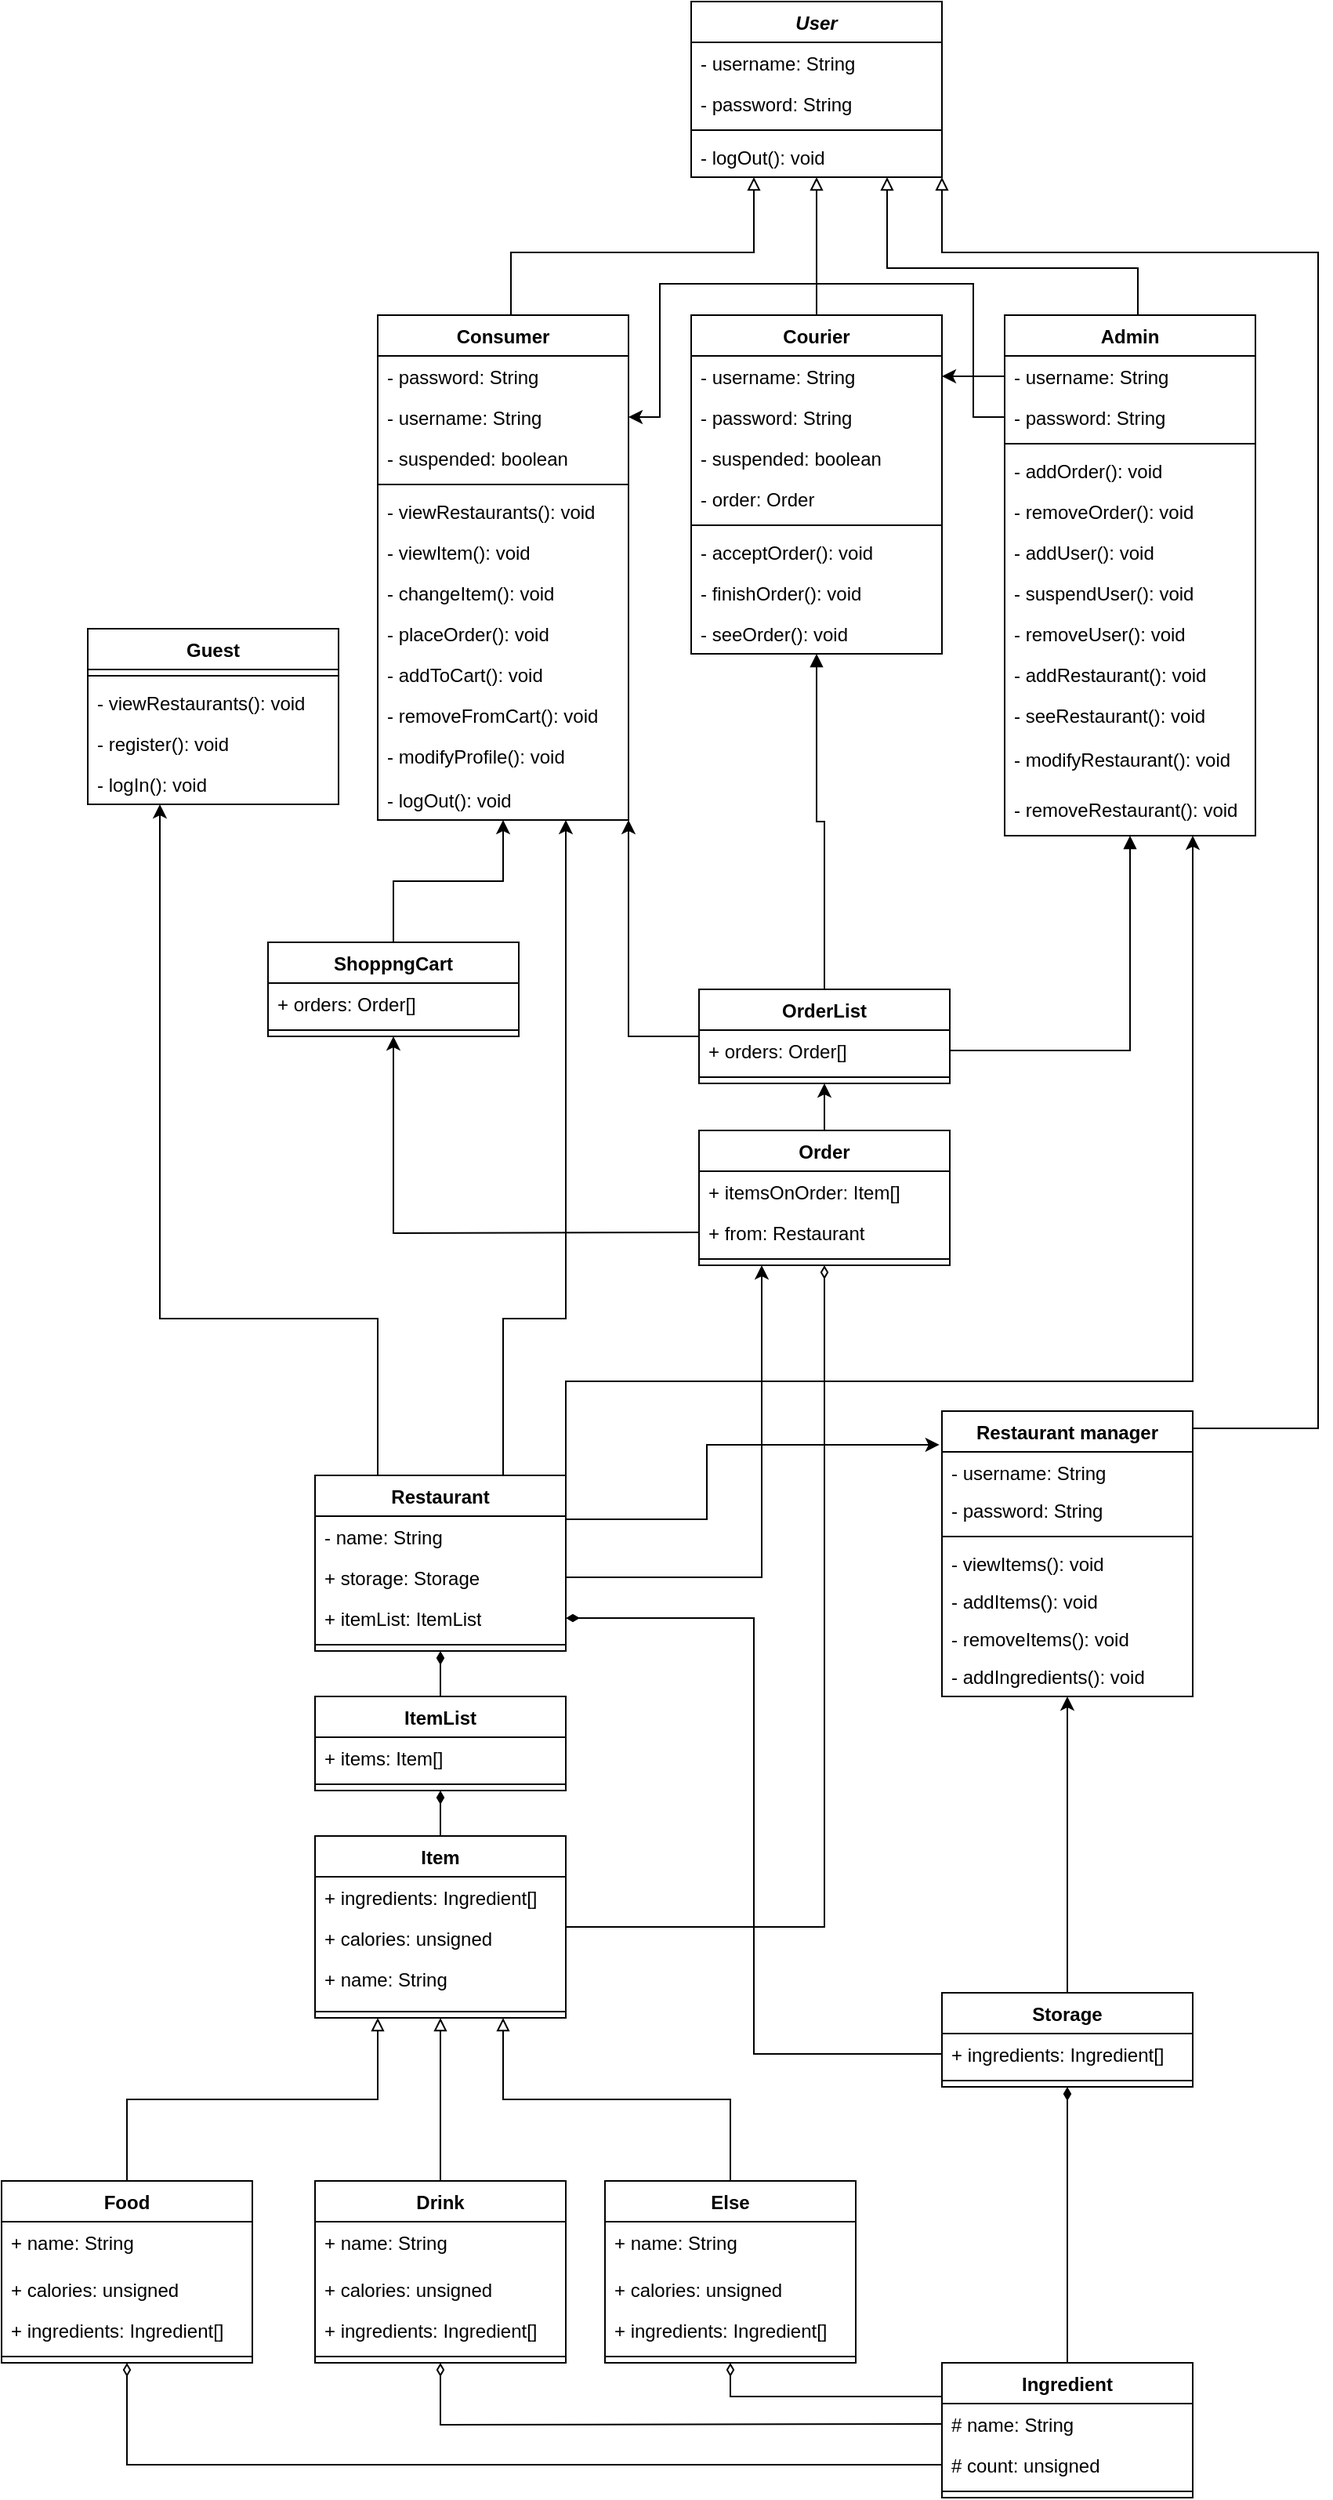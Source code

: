<mxfile version="24.7.17">
  <diagram name="Page-1" id="O9w2qhzG3aQ3dqctf0j6">
    <mxGraphModel dx="1323" dy="1584" grid="1" gridSize="10" guides="1" tooltips="1" connect="1" arrows="1" fold="1" page="1" pageScale="1" pageWidth="1100" pageHeight="850" math="0" shadow="0">
      <root>
        <mxCell id="0" />
        <mxCell id="1" parent="0" />
        <mxCell id="U-Sf9MAT8RMJsGlsqO_k-117" style="edgeStyle=orthogonalEdgeStyle;rounded=0;orthogonalLoop=1;jettySize=auto;html=1;exitX=0.5;exitY=0;exitDx=0;exitDy=0;endArrow=diamondThin;endFill=1;" edge="1" parent="1" source="brpPsIEIQ0xfQox0xX0i-1" target="U-Sf9MAT8RMJsGlsqO_k-124">
          <mxGeometry relative="1" as="geometry">
            <mxPoint x="400" y="566" as="targetPoint" />
            <Array as="points" />
          </mxGeometry>
        </mxCell>
        <mxCell id="U-Sf9MAT8RMJsGlsqO_k-200" style="edgeStyle=orthogonalEdgeStyle;rounded=0;orthogonalLoop=1;jettySize=auto;html=1;endArrow=diamondThin;endFill=0;" edge="1" parent="1" source="brpPsIEIQ0xfQox0xX0i-1" target="U-Sf9MAT8RMJsGlsqO_k-1">
          <mxGeometry relative="1" as="geometry" />
        </mxCell>
        <mxCell id="brpPsIEIQ0xfQox0xX0i-1" value="Item" style="swimlane;fontStyle=1;align=center;verticalAlign=top;childLayout=stackLayout;horizontal=1;startSize=26;horizontalStack=0;resizeParent=1;resizeParentMax=0;resizeLast=0;collapsible=1;marginBottom=0;whiteSpace=wrap;html=1;" parent="1" vertex="1">
          <mxGeometry x="320" y="570" width="160" height="116" as="geometry">
            <mxRectangle x="320" y="360" width="100" height="30" as="alternateBounds" />
          </mxGeometry>
        </mxCell>
        <mxCell id="U-Sf9MAT8RMJsGlsqO_k-145" value="+ ingredients: Ingredient[]" style="text;strokeColor=none;fillColor=none;align=left;verticalAlign=top;spacingLeft=4;spacingRight=4;overflow=hidden;rotatable=0;points=[[0,0.5],[1,0.5]];portConstraint=eastwest;whiteSpace=wrap;html=1;" vertex="1" parent="brpPsIEIQ0xfQox0xX0i-1">
          <mxGeometry y="26" width="160" height="26" as="geometry" />
        </mxCell>
        <mxCell id="U-Sf9MAT8RMJsGlsqO_k-144" value="+ calories: unsigned" style="text;strokeColor=none;fillColor=none;align=left;verticalAlign=top;spacingLeft=4;spacingRight=4;overflow=hidden;rotatable=0;points=[[0,0.5],[1,0.5]];portConstraint=eastwest;whiteSpace=wrap;html=1;" vertex="1" parent="brpPsIEIQ0xfQox0xX0i-1">
          <mxGeometry y="52" width="160" height="26" as="geometry" />
        </mxCell>
        <mxCell id="U-Sf9MAT8RMJsGlsqO_k-143" value="+ name: String" style="text;strokeColor=none;fillColor=none;align=left;verticalAlign=top;spacingLeft=4;spacingRight=4;overflow=hidden;rotatable=0;points=[[0,0.5],[1,0.5]];portConstraint=eastwest;whiteSpace=wrap;html=1;" vertex="1" parent="brpPsIEIQ0xfQox0xX0i-1">
          <mxGeometry y="78" width="160" height="30" as="geometry" />
        </mxCell>
        <mxCell id="brpPsIEIQ0xfQox0xX0i-3" value="" style="line;strokeWidth=1;fillColor=none;align=left;verticalAlign=middle;spacingTop=-1;spacingLeft=3;spacingRight=3;rotatable=0;labelPosition=right;points=[];portConstraint=eastwest;strokeColor=inherit;" parent="brpPsIEIQ0xfQox0xX0i-1" vertex="1">
          <mxGeometry y="108" width="160" height="8" as="geometry" />
        </mxCell>
        <mxCell id="U-Sf9MAT8RMJsGlsqO_k-1" value="Order" style="swimlane;fontStyle=1;align=center;verticalAlign=top;childLayout=stackLayout;horizontal=1;startSize=26;horizontalStack=0;resizeParent=1;resizeParentMax=0;resizeLast=0;collapsible=1;marginBottom=0;whiteSpace=wrap;html=1;" vertex="1" parent="1">
          <mxGeometry x="565" y="120" width="160" height="86" as="geometry" />
        </mxCell>
        <mxCell id="U-Sf9MAT8RMJsGlsqO_k-29" value="+ itemsOnOrder: Item[]" style="text;strokeColor=none;fillColor=none;align=left;verticalAlign=top;spacingLeft=4;spacingRight=4;overflow=hidden;rotatable=0;points=[[0,0.5],[1,0.5]];portConstraint=eastwest;whiteSpace=wrap;html=1;" vertex="1" parent="U-Sf9MAT8RMJsGlsqO_k-1">
          <mxGeometry y="26" width="160" height="26" as="geometry" />
        </mxCell>
        <mxCell id="U-Sf9MAT8RMJsGlsqO_k-118" value="+ from: Restaurant" style="text;strokeColor=none;fillColor=none;align=left;verticalAlign=top;spacingLeft=4;spacingRight=4;overflow=hidden;rotatable=0;points=[[0,0.5],[1,0.5]];portConstraint=eastwest;whiteSpace=wrap;html=1;" vertex="1" parent="U-Sf9MAT8RMJsGlsqO_k-1">
          <mxGeometry y="52" width="160" height="26" as="geometry" />
        </mxCell>
        <mxCell id="U-Sf9MAT8RMJsGlsqO_k-3" value="" style="line;strokeWidth=1;fillColor=none;align=left;verticalAlign=middle;spacingTop=-1;spacingLeft=3;spacingRight=3;rotatable=0;labelPosition=right;points=[];portConstraint=eastwest;strokeColor=inherit;" vertex="1" parent="U-Sf9MAT8RMJsGlsqO_k-1">
          <mxGeometry y="78" width="160" height="8" as="geometry" />
        </mxCell>
        <mxCell id="U-Sf9MAT8RMJsGlsqO_k-183" style="edgeStyle=orthogonalEdgeStyle;rounded=0;orthogonalLoop=1;jettySize=auto;html=1;endArrow=block;endFill=0;" edge="1" parent="1" source="U-Sf9MAT8RMJsGlsqO_k-5" target="U-Sf9MAT8RMJsGlsqO_k-53">
          <mxGeometry relative="1" as="geometry">
            <Array as="points">
              <mxPoint x="960" y="310" />
              <mxPoint x="960" y="-440" />
              <mxPoint x="720" y="-440" />
            </Array>
          </mxGeometry>
        </mxCell>
        <mxCell id="U-Sf9MAT8RMJsGlsqO_k-5" value="Restaurant manager" style="swimlane;fontStyle=1;align=center;verticalAlign=top;childLayout=stackLayout;horizontal=1;startSize=26;horizontalStack=0;resizeParent=1;resizeParentMax=0;resizeLast=0;collapsible=1;marginBottom=0;whiteSpace=wrap;html=1;" vertex="1" parent="1">
          <mxGeometry x="720" y="299" width="160" height="182" as="geometry">
            <mxRectangle x="120" y="360" width="150" height="30" as="alternateBounds" />
          </mxGeometry>
        </mxCell>
        <mxCell id="U-Sf9MAT8RMJsGlsqO_k-6" value="- username: String" style="text;strokeColor=none;fillColor=none;align=left;verticalAlign=top;spacingLeft=4;spacingRight=4;overflow=hidden;rotatable=0;points=[[0,0.5],[1,0.5]];portConstraint=eastwest;whiteSpace=wrap;html=1;" vertex="1" parent="U-Sf9MAT8RMJsGlsqO_k-5">
          <mxGeometry y="26" width="160" height="24" as="geometry" />
        </mxCell>
        <mxCell id="U-Sf9MAT8RMJsGlsqO_k-51" value="- password: String" style="text;strokeColor=none;fillColor=none;align=left;verticalAlign=top;spacingLeft=4;spacingRight=4;overflow=hidden;rotatable=0;points=[[0,0.5],[1,0.5]];portConstraint=eastwest;whiteSpace=wrap;html=1;" vertex="1" parent="U-Sf9MAT8RMJsGlsqO_k-5">
          <mxGeometry y="50" width="160" height="26" as="geometry" />
        </mxCell>
        <mxCell id="U-Sf9MAT8RMJsGlsqO_k-7" value="" style="line;strokeWidth=1;fillColor=none;align=left;verticalAlign=middle;spacingTop=-1;spacingLeft=3;spacingRight=3;rotatable=0;labelPosition=right;points=[];portConstraint=eastwest;strokeColor=inherit;" vertex="1" parent="U-Sf9MAT8RMJsGlsqO_k-5">
          <mxGeometry y="76" width="160" height="8" as="geometry" />
        </mxCell>
        <mxCell id="U-Sf9MAT8RMJsGlsqO_k-8" value="-&lt;span style=&quot;background-color: initial;&quot;&gt;&amp;nbsp;viewItems(): void&lt;/span&gt;" style="text;strokeColor=none;fillColor=none;align=left;verticalAlign=top;spacingLeft=4;spacingRight=4;overflow=hidden;rotatable=0;points=[[0,0.5],[1,0.5]];portConstraint=eastwest;whiteSpace=wrap;html=1;" vertex="1" parent="U-Sf9MAT8RMJsGlsqO_k-5">
          <mxGeometry y="84" width="160" height="24" as="geometry" />
        </mxCell>
        <mxCell id="U-Sf9MAT8RMJsGlsqO_k-149" value="- add&lt;span style=&quot;color: rgba(0, 0, 0, 0); font-family: monospace; font-size: 0px; text-wrap: nowrap;&quot;&gt;%3CmxGraphModel%3E%3Croot%3E%3CmxCell%20id%3D%220%22%2F%3E%3CmxCell%20id%3D%221%22%20parent%3D%220%22%2F%3E%3CmxCell%20id%3D%222%22%20value%3D%22%2B%20viewItems()%3A%20void%22%20style%3D%22text%3BstrokeColor%3Dnone%3BfillColor%3Dnone%3Balign%3Dleft%3BverticalAlign%3Dtop%3BspacingLeft%3D4%3BspacingRight%3D4%3Boverflow%3Dhidden%3Brotatable%3D0%3Bpoints%3D%5B%5B0%2C0.5%5D%2C%5B1%2C0.5%5D%5D%3BportConstraint%3Deastwest%3BwhiteSpace%3Dwrap%3Bhtml%3D1%3B%22%20vertex%3D%221%22%20parent%3D%221%22%3E%3CmxGeometry%20x%3D%22720%22%20y%3D%22469%22%20width%3D%22160%22%20height%3D%2224%22%20as%3D%22geometry%22%2F%3E%3C%2FmxCell%3E%3C%2Froot%3E%3C%2FmxGraphModel%3E&lt;/span&gt;&lt;span style=&quot;color: rgba(0, 0, 0, 0); font-family: monospace; font-size: 0px; text-wrap: nowrap;&quot;&gt;%3CmxGraphModel%3E%3Croot%3E%3CmxCell%20id%3D%220%22%2F%3E%3CmxCell%20id%3D%221%22%20parent%3D%220%22%2F%3E%3CmxCell%20id%3D%222%22%20value%3D%22%2B%20viewItems()%3A%20void%22%20style%3D%22text%3BstrokeColor%3Dnone%3BfillColor%3Dnone%3Balign%3Dleft%3BverticalAlign%3Dtop%3BspacingLeft%3D4%3BspacingRight%3D4%3Boverflow%3Dhidden%3Brotatable%3D0%3Bpoints%3D%5B%5B0%2C0.5%5D%2C%5B1%2C0.5%5D%5D%3BportConstraint%3Deastwest%3BwhiteSpace%3Dwrap%3Bhtml%3D1%3B%22%20vertex%3D%221%22%20parent%3D%221%22%3E%3CmxGeometry%20x%3D%22720%22%20y%3D%22469%22%20width%3D%22160%22%20height%3D%2224%22%20as%3D%22geometry%22%2F%3E%3C%2FmxCell%3E%3C%2Froot%3E%3C%2FmxGraphModel%3E&lt;/span&gt;&lt;span style=&quot;color: rgba(0, 0, 0, 0); font-family: monospace; font-size: 0px; text-wrap: nowrap;&quot;&gt;%3CmxGraphModel%3E%3Croot%3E%3CmxCell%20id%3D%220%22%2F%3E%3CmxCell%20id%3D%221%22%20parent%3D%220%22%2F%3E%3CmxCell%20id%3D%222%22%20value%3D%22%2B%20viewItems()%3A%20void%22%20style%3D%22text%3BstrokeColor%3Dnone%3BfillColor%3Dnone%3Balign%3Dleft%3BverticalAlign%3Dtop%3BspacingLeft%3D4%3BspacingRight%3D4%3Boverflow%3Dhidden%3Brotatable%3D0%3Bpoints%3D%5B%5B0%2C0.5%5D%2C%5B1%2C0.5%5D%5D%3BportConstraint%3Deastwest%3BwhiteSpace%3Dwrap%3Bhtml%3D1%3B%22%20vertex%3D%221%22%20parent%3D%221%22%3E%3CmxGeometry%20x%3D%22720%22%20y%3D%22469%22%20width%3D%22160%22%20height%3D%2224%22%20as%3D%22geometry%22%2F%3E%3C%2FmxCell%3E%3C%2Froot%3E%3C%2FmxGraphModel%3E&lt;/span&gt;&lt;span style=&quot;color: rgba(0, 0, 0, 0); font-family: monospace; font-size: 0px; text-wrap: nowrap;&quot;&gt;%3CmxGraphModel%3E%3Croot%3E%3CmxCell%20id%3D%220%22%2F%3E%3CmxCell%20id%3D%221%22%20parent%3D%220%22%2F%3E%3CmxCell%20id%3D%222%22%20value%3D%22%2B%20viewItems()%3A%20void%22%20style%3D%22text%3BstrokeColor%3Dnone%3BfillColor%3Dnone%3Balign%3Dleft%3BverticalAlign%3Dtop%3BspacingLeft%3D4%3BspacingRight%3D4%3Boverflow%3Dhidden%3Brotatable%3D0%3Bpoints%3D%5B%5B0%2C0.5%5D%2C%5B1%2C0.5%5D%5D%3BportConstraint%3Deastwest%3BwhiteSpace%3Dwrap%3Bhtml%3D1%3B%22%20vertex%3D%221%22%20parent%3D%221%22%3E%3CmxGeometry%20x%3D%22720%22%20y%3D%22469%22%20width%3D%22160%22%20height%3D%2224%22%20as%3D%22geometry%22%2F%3E%3C%2FmxCell%3E%3C%2Froot%3E%3C%2FmxGraphModel%3E&lt;/span&gt;&lt;span style=&quot;color: rgba(0, 0, 0, 0); font-family: monospace; font-size: 0px; text-wrap: nowrap;&quot;&gt;%3CmxGraphModel%3E%3Croot%3E%3CmxCell%20id%3D%220%22%2F%3E%3CmxCell%20id%3D%221%22%20parent%3D%220%22%2F%3E%3CmxCell%20id%3D%222%22%20value%3D%22%2B%20viewItems()%3A%20void%22%20style%3D%22text%3BstrokeColor%3Dnone%3BfillColor%3Dnone%3Balign%3Dleft%3BverticalAlign%3Dtop%3BspacingLeft%3D4%3BspacingRight%3D4%3Boverflow%3Dhidden%3Brotatable%3D0%3Bpoints%3D%5B%5B0%2C0.5%5D%2C%5B1%2C0.5%5D%5D%3BportConstraint%3Deastwest%3BwhiteSpace%3Dwrap%3Bhtml%3D1%3B%22%20vertex%3D%221%22%20parent%3D%221%22%3E%3CmxGeometry%20x%3D%22720%22%20y%3D%22469%22%20width%3D%22160%22%20height%3D%2224%22%20as%3D%22geometry%22%2F%3E%3C%2FmxCell%3E%3C%2Froot%3E%3C%2FmxGraphModel%3E&lt;/span&gt;&lt;span style=&quot;color: rgba(0, 0, 0, 0); font-family: monospace; font-size: 0px; text-wrap: nowrap;&quot;&gt;%3CmxGraphModel%3E%3Croot%3E%3CmxCell%20id%3D%220%22%2F%3E%3CmxCell%20id%3D%221%22%20parent%3D%220%22%2F%3E%3CmxCell%20id%3D%222%22%20value%3D%22%2B%20viewItems()%3A%20void%22%20style%3D%22text%3BstrokeColor%3Dnone%3BfillColor%3Dnone%3Balign%3Dleft%3BverticalAlign%3Dtop%3BspacingLeft%3D4%3BspacingRight%3D4%3Boverflow%3Dhidden%3Brotatable%3D0%3Bpoints%3D%5B%5B0%2C0.5%5D%2C%5B1%2C0.5%5D%5D%3BportConstraint%3Deastwest%3BwhiteSpace%3Dwrap%3Bhtml%3D1%3B%22%20vertex%3D%221%22%20parent%3D%221%22%3E%3CmxGeometry%20x%3D%22720%22%20y%3D%22469%22%20width%3D%22160%22%20height%3D%2224%22%20as%3D%22geometry%22%2F%3E%3C%2FmxCell%3E%3C%2Froot%3E%3C%2FmxGraphModel%3E&lt;/span&gt;I&lt;span style=&quot;color: rgba(0, 0, 0, 0); font-family: monospace; font-size: 0px; text-wrap: nowrap;&quot;&gt;%3CmxGraphModel%3E%3Croot%3E%3CmxCell%20id%3D%220%22%2F%3E%3CmxCell%20id%3D%221%22%20parent%3D%220%22%2F%3E%3CmxCell%20id%3D%222%22%20value%3D%22%2B%20viewItems()%3A%20void%22%20style%3D%22text%3BstrokeColor%3Dnone%3BfillColor%3Dnone%3Balign%3Dleft%3BverticalAlign%3Dtop%3BspacingLeft%3D4%3BspacingRight%3D4%3Boverflow%3Dhidden%3Brotatable%3D0%3Bpoints%3D%5B%5B0%2C0.5%5D%2C%5B1%2C0.5%5D%5D%3BportConstraint%3Deastwest%3BwhiteSpace%3Dwrap%3Bhtml%3D1%3B%22%20vertex%3D%221%22%20parent%3D%221%22%3E%3CmxGeometry%20x%3D%22720%22%20y%3D%22469%22%20width%3D%22160%22%20height%3D%2224%22%20as%3D%22geometry%22%2F%3E%3C%2FmxCell%3E%3C%2Froot%3E%3C%2FmxGraphModel%3E&lt;/span&gt;tems(): void" style="text;strokeColor=none;fillColor=none;align=left;verticalAlign=top;spacingLeft=4;spacingRight=4;overflow=hidden;rotatable=0;points=[[0,0.5],[1,0.5]];portConstraint=eastwest;whiteSpace=wrap;html=1;" vertex="1" parent="U-Sf9MAT8RMJsGlsqO_k-5">
          <mxGeometry y="108" width="160" height="24" as="geometry" />
        </mxCell>
        <mxCell id="U-Sf9MAT8RMJsGlsqO_k-150" value="- remove&lt;span style=&quot;color: rgba(0, 0, 0, 0); font-family: monospace; font-size: 0px; text-wrap: nowrap;&quot;&gt;3CmxGraphModel%3E%3Croot%3E%3CmxCell%20id%3D%220%22%2F%3E%3CmxCell%20id%3D%221%22%20parent%3D%220%22%2F%3E%3CmxCell%20id%3D%222%22%20value%3D%22%2B%20viewItems()%3A%20void%22%20style%3D%22text%3BstrokeColor%3Dnone%3BfillColor%3Dnone%3Balign%3Dleft%3BverticalAlign%3Dtop%3BspacingLeft%3D4%3BspacingRight%3D4%3Boverflow%3Dhidden%3Brotatable%3D0%3Bpoints%3D%5B%5B0%2C0.5%5D%2C%5B1%2C0.5%5D%5D%3BportConstraint%3Deastwest%3BwhiteSpace%3Dwrap%3Bhtml%3D1%3B%22%20vertex%3D%221%22%20parent%3D%221%22%3E%3CmxGeometry%20x%3D%22720%22%20y%3D%22469%22%20width%3D%22160%22%20height%3D%2224%22%20as%3D%22geometry%22%2F%3E%3C%2FmxCell%3E%3C%2Froot%3E%3C%2FmxGraphModel%3E&lt;/span&gt;&lt;span style=&quot;color: rgba(0, 0, 0, 0); font-family: monospace; font-size: 0px; text-wrap: nowrap;&quot;&gt;%3CmxGraphModel%3E%3Croot%3E%3CmxCell%20id%3D%220%22%2F%3E%3CmxCell%20id%3D%221%22%20parent%3D%220%22%2F%3E%3CmxCell%20id%3D%222%22%20value%3D%22%2B%20viewItems()%3A%20void%22%20style%3D%22text%3BstrokeColor%3Dnone%3BfillColor%3Dnone%3Balign%3Dleft%3BverticalAlign%3Dtop%3BspacingLeft%3D4%3BspacingRight%3D4%3Boverflow%3Dhidden%3Brotatable%3D0%3Bpoints%3D%5B%5B0%2C0.5%5D%2C%5B1%2C0.5%5D%5D%3BportConstraint%3Deastwest%3BwhiteSpace%3Dwrap%3Bhtml%3D1%3B%22%20vertex%3D%221%22%20parent%3D%221%22%3E%3CmxGeometry%20x%3D%22720%22%20y%3D%22469%22%20width%3D%22160%22%20height%3D%2224%22%20as%3D%22geometry%22%2F%3E%3C%2FmxCell%3E%3C%2Froot%3E%3C%2FmxGraphModel%3E&lt;/span&gt;&lt;span style=&quot;color: rgba(0, 0, 0, 0); font-family: monospace; font-size: 0px; text-wrap: nowrap;&quot;&gt;%3CmxGraphModel%3E%3Croot%3E%3CmxCell%20id%3D%220%22%2F%3E%3CmxCell%20id%3D%221%22%20parent%3D%220%22%2F%3E%3CmxCell%20id%3D%222%22%20value%3D%22%2B%20viewItems()%3A%20void%22%20style%3D%22text%3BstrokeColor%3Dnone%3BfillColor%3Dnone%3Balign%3Dleft%3BverticalAlign%3Dtop%3BspacingLeft%3D4%3BspacingRight%3D4%3Boverflow%3Dhidden%3Brotatable%3D0%3Bpoints%3D%5B%5B0%2C0.5%5D%2C%5B1%2C0.5%5D%5D%3BportConstraint%3Deastwest%3BwhiteSpace%3Dwrap%3Bhtml%3D1%3B%22%20vertex%3D%221%22%20parent%3D%221%22%3E%3CmxGeometry%20x%3D%22720%22%20y%3D%22469%22%20width%3D%22160%22%20height%3D%2224%22%20as%3D%22geometry%22%2F%3E%3C%2FmxCell%3E%3C%2Froot%3E%3C%2FmxGraphModel%3E&lt;/span&gt;&lt;span style=&quot;color: rgba(0, 0, 0, 0); font-family: monospace; font-size: 0px; text-wrap: nowrap;&quot;&gt;%3CmxGraphModel%3E%3Croot%3E%3CmxCell%20id%3D%220%22%2F%3E%3CmxCell%20id%3D%221%22%20parent%3D%220%22%2F%3E%3CmxCell%20id%3D%222%22%20value%3D%22%2B%20viewItems()%3A%20void%22%20style%3D%22text%3BstrokeColor%3Dnone%3BfillColor%3Dnone%3Balign%3Dleft%3BverticalAlign%3Dtop%3BspacingLeft%3D4%3BspacingRight%3D4%3Boverflow%3Dhidden%3Brotatable%3D0%3Bpoints%3D%5B%5B0%2C0.5%5D%2C%5B1%2C0.5%5D%5D%3BportConstraint%3Deastwest%3BwhiteSpace%3Dwrap%3Bhtml%3D1%3B%22%20vertex%3D%221%22%20parent%3D%221%22%3E%3CmxGeometry%20x%3D%22720%22%20y%3D%22469%22%20width%3D%22160%22%20height%3D%2224%22%20as%3D%22geometry%22%2F%3E%3C%2FmxCell%3E%3C%2Froot%3E%3C%2FmxGraphModel%3E&lt;/span&gt;&lt;span style=&quot;color: rgba(0, 0, 0, 0); font-family: monospace; font-size: 0px; text-wrap: nowrap;&quot;&gt;%3CmxGraphModel%3E%3Croot%3E%3CmxCell%20id%3D%220%22%2F%3E%3CmxCell%20id%3D%221%22%20parent%3D%220%22%2F%3E%3CmxCell%20id%3D%222%22%20value%3D%22%2B%20viewItems()%3A%20void%22%20style%3D%22text%3BstrokeColor%3Dnone%3BfillColor%3Dnone%3Balign%3Dleft%3BverticalAlign%3Dtop%3BspacingLeft%3D4%3BspacingRight%3D4%3Boverflow%3Dhidden%3Brotatable%3D0%3Bpoints%3D%5B%5B0%2C0.5%5D%2C%5B1%2C0.5%5D%5D%3BportConstraint%3Deastwest%3BwhiteSpace%3Dwrap%3Bhtml%3D1%3B%22%20vertex%3D%221%22%20parent%3D%221%22%3E%3CmxGeometry%20x%3D%22720%22%20y%3D%22469%22%20width%3D%22160%22%20height%3D%2224%22%20as%3D%22geometry%22%2F%3E%3C%2FmxCell%3E%3C%2Froot%3E%3C%2FmxGraphModel%3E&lt;/span&gt;&lt;span style=&quot;color: rgba(0, 0, 0, 0); font-family: monospace; font-size: 0px; text-wrap: nowrap;&quot;&gt;%3CmxGraphModel%3E%3Croot%3E%3CmxCell%20id%3D%220%22%2F%3E%3CmxCell%20id%3D%221%22%20parent%3D%220%22%2F%3E%3CmxCell%20id%3D%222%22%20value%3D%22%2B%20viewItems()%3A%20void%22%20style%3D%22text%3BstrokeColor%3Dnone%3BfillColor%3Dnone%3Balign%3Dleft%3BverticalAlign%3Dtop%3BspacingLeft%3D4%3BspacingRight%3D4%3Boverflow%3Dhidden%3Brotatable%3D0%3Bpoints%3D%5B%5B0%2C0.5%5D%2C%5B1%2C0.5%5D%5D%3BportConstraint%3Deastwest%3BwhiteSpace%3Dwrap%3Bhtml%3D1%3B%22%20vertex%3D%221%22%20parent%3D%221%22%3E%3CmxGeometry%20x%3D%22720%22%20y%3D%22469%22%20width%3D%22160%22%20height%3D%2224%22%20as%3D%22geometry%22%2F%3E%3C%2FmxCell%3E%3C%2Froot%3E%3C%2FmxGraphModel%3E&lt;/span&gt;I&lt;span style=&quot;color: rgba(0, 0, 0, 0); font-family: monospace; font-size: 0px; text-wrap: nowrap;&quot;&gt;%3CmxGraphModel%3E%3Croot%3E%3CmxCell%20id%3D%220%22%2F%3E%3CmxCell%20id%3D%221%22%20parent%3D%220%22%2F%3E%3CmxCell%20id%3D%222%22%20value%3D%22%2B%20viewItems()%3A%20void%22%20style%3D%22text%3BstrokeColor%3Dnone%3BfillColor%3Dnone%3Balign%3Dleft%3BverticalAlign%3Dtop%3BspacingLeft%3D4%3BspacingRight%3D4%3Boverflow%3Dhidden%3Brotatable%3D0%3Bpoints%3D%5B%5B0%2C0.5%5D%2C%5B1%2C0.5%5D%5D%3BportConstraint%3Deastwest%3BwhiteSpace%3Dwrap%3Bhtml%3D1%3B%22%20vertex%3D%221%22%20parent%3D%221%22%3E%3CmxGeometry%20x%3D%22720%22%20y%3D%22469%22%20width%3D%22160%22%20height%3D%2224%22%20as%3D%22geometry%22%2F%3E%3C%2FmxCell%3E%3C%2Froot%3E%3C%2FmxGraphModel%3E&lt;/span&gt;tems(): void" style="text;strokeColor=none;fillColor=none;align=left;verticalAlign=top;spacingLeft=4;spacingRight=4;overflow=hidden;rotatable=0;points=[[0,0.5],[1,0.5]];portConstraint=eastwest;whiteSpace=wrap;html=1;" vertex="1" parent="U-Sf9MAT8RMJsGlsqO_k-5">
          <mxGeometry y="132" width="160" height="24" as="geometry" />
        </mxCell>
        <mxCell id="U-Sf9MAT8RMJsGlsqO_k-151" value="- addIngredients(): void" style="text;strokeColor=none;fillColor=none;align=left;verticalAlign=top;spacingLeft=4;spacingRight=4;overflow=hidden;rotatable=0;points=[[0,0.5],[1,0.5]];portConstraint=eastwest;whiteSpace=wrap;html=1;" vertex="1" parent="U-Sf9MAT8RMJsGlsqO_k-5">
          <mxGeometry y="156" width="160" height="26" as="geometry" />
        </mxCell>
        <mxCell id="U-Sf9MAT8RMJsGlsqO_k-128" style="edgeStyle=orthogonalEdgeStyle;rounded=0;orthogonalLoop=1;jettySize=auto;html=1;exitX=0.5;exitY=0;exitDx=0;exitDy=0;entryX=0.25;entryY=1;entryDx=0;entryDy=0;endArrow=block;endFill=0;" edge="1" parent="1" source="U-Sf9MAT8RMJsGlsqO_k-11" target="brpPsIEIQ0xfQox0xX0i-1">
          <mxGeometry relative="1" as="geometry" />
        </mxCell>
        <mxCell id="U-Sf9MAT8RMJsGlsqO_k-11" value="Food" style="swimlane;fontStyle=1;align=center;verticalAlign=top;childLayout=stackLayout;horizontal=1;startSize=26;horizontalStack=0;resizeParent=1;resizeParentMax=0;resizeLast=0;collapsible=1;marginBottom=0;whiteSpace=wrap;html=1;" vertex="1" parent="1">
          <mxGeometry x="120" y="790" width="160" height="116" as="geometry" />
        </mxCell>
        <mxCell id="U-Sf9MAT8RMJsGlsqO_k-133" value="+ name: String" style="text;strokeColor=none;fillColor=none;align=left;verticalAlign=top;spacingLeft=4;spacingRight=4;overflow=hidden;rotatable=0;points=[[0,0.5],[1,0.5]];portConstraint=eastwest;whiteSpace=wrap;html=1;" vertex="1" parent="U-Sf9MAT8RMJsGlsqO_k-11">
          <mxGeometry y="26" width="160" height="30" as="geometry" />
        </mxCell>
        <mxCell id="U-Sf9MAT8RMJsGlsqO_k-134" value="+ calories: unsigned" style="text;strokeColor=none;fillColor=none;align=left;verticalAlign=top;spacingLeft=4;spacingRight=4;overflow=hidden;rotatable=0;points=[[0,0.5],[1,0.5]];portConstraint=eastwest;whiteSpace=wrap;html=1;" vertex="1" parent="U-Sf9MAT8RMJsGlsqO_k-11">
          <mxGeometry y="56" width="160" height="26" as="geometry" />
        </mxCell>
        <mxCell id="U-Sf9MAT8RMJsGlsqO_k-137" value="+ ingredients: Ingredient[]" style="text;strokeColor=none;fillColor=none;align=left;verticalAlign=top;spacingLeft=4;spacingRight=4;overflow=hidden;rotatable=0;points=[[0,0.5],[1,0.5]];portConstraint=eastwest;whiteSpace=wrap;html=1;" vertex="1" parent="U-Sf9MAT8RMJsGlsqO_k-11">
          <mxGeometry y="82" width="160" height="26" as="geometry" />
        </mxCell>
        <mxCell id="U-Sf9MAT8RMJsGlsqO_k-13" value="" style="line;strokeWidth=1;fillColor=none;align=left;verticalAlign=middle;spacingTop=-1;spacingLeft=3;spacingRight=3;rotatable=0;labelPosition=right;points=[];portConstraint=eastwest;strokeColor=inherit;" vertex="1" parent="U-Sf9MAT8RMJsGlsqO_k-11">
          <mxGeometry y="108" width="160" height="8" as="geometry" />
        </mxCell>
        <mxCell id="U-Sf9MAT8RMJsGlsqO_k-129" style="edgeStyle=orthogonalEdgeStyle;rounded=0;orthogonalLoop=1;jettySize=auto;html=1;exitX=0.5;exitY=0;exitDx=0;exitDy=0;entryX=0.5;entryY=1;entryDx=0;entryDy=0;endArrow=block;endFill=0;" edge="1" parent="1" source="U-Sf9MAT8RMJsGlsqO_k-16" target="brpPsIEIQ0xfQox0xX0i-1">
          <mxGeometry relative="1" as="geometry" />
        </mxCell>
        <mxCell id="U-Sf9MAT8RMJsGlsqO_k-16" value="Drink" style="swimlane;fontStyle=1;align=center;verticalAlign=top;childLayout=stackLayout;horizontal=1;startSize=26;horizontalStack=0;resizeParent=1;resizeParentMax=0;resizeLast=0;collapsible=1;marginBottom=0;whiteSpace=wrap;html=1;" vertex="1" parent="1">
          <mxGeometry x="320" y="790" width="160" height="116" as="geometry" />
        </mxCell>
        <mxCell id="U-Sf9MAT8RMJsGlsqO_k-17" value="+ name: String" style="text;strokeColor=none;fillColor=none;align=left;verticalAlign=top;spacingLeft=4;spacingRight=4;overflow=hidden;rotatable=0;points=[[0,0.5],[1,0.5]];portConstraint=eastwest;whiteSpace=wrap;html=1;" vertex="1" parent="U-Sf9MAT8RMJsGlsqO_k-16">
          <mxGeometry y="26" width="160" height="30" as="geometry" />
        </mxCell>
        <mxCell id="U-Sf9MAT8RMJsGlsqO_k-132" value="+ calories: unsigned" style="text;strokeColor=none;fillColor=none;align=left;verticalAlign=top;spacingLeft=4;spacingRight=4;overflow=hidden;rotatable=0;points=[[0,0.5],[1,0.5]];portConstraint=eastwest;whiteSpace=wrap;html=1;" vertex="1" parent="U-Sf9MAT8RMJsGlsqO_k-16">
          <mxGeometry y="56" width="160" height="26" as="geometry" />
        </mxCell>
        <mxCell id="U-Sf9MAT8RMJsGlsqO_k-138" value="+ ingredients: Ingredient[]" style="text;strokeColor=none;fillColor=none;align=left;verticalAlign=top;spacingLeft=4;spacingRight=4;overflow=hidden;rotatable=0;points=[[0,0.5],[1,0.5]];portConstraint=eastwest;whiteSpace=wrap;html=1;" vertex="1" parent="U-Sf9MAT8RMJsGlsqO_k-16">
          <mxGeometry y="82" width="160" height="26" as="geometry" />
        </mxCell>
        <mxCell id="U-Sf9MAT8RMJsGlsqO_k-18" value="" style="line;strokeWidth=1;fillColor=none;align=left;verticalAlign=middle;spacingTop=-1;spacingLeft=3;spacingRight=3;rotatable=0;labelPosition=right;points=[];portConstraint=eastwest;strokeColor=inherit;" vertex="1" parent="U-Sf9MAT8RMJsGlsqO_k-16">
          <mxGeometry y="108" width="160" height="8" as="geometry" />
        </mxCell>
        <mxCell id="U-Sf9MAT8RMJsGlsqO_k-130" style="edgeStyle=orthogonalEdgeStyle;rounded=0;orthogonalLoop=1;jettySize=auto;html=1;exitX=0.5;exitY=0;exitDx=0;exitDy=0;entryX=0.75;entryY=1;entryDx=0;entryDy=0;endArrow=block;endFill=0;" edge="1" parent="1" source="U-Sf9MAT8RMJsGlsqO_k-21" target="brpPsIEIQ0xfQox0xX0i-1">
          <mxGeometry relative="1" as="geometry" />
        </mxCell>
        <mxCell id="U-Sf9MAT8RMJsGlsqO_k-21" value="Else" style="swimlane;fontStyle=1;align=center;verticalAlign=top;childLayout=stackLayout;horizontal=1;startSize=26;horizontalStack=0;resizeParent=1;resizeParentMax=0;resizeLast=0;collapsible=1;marginBottom=0;whiteSpace=wrap;html=1;" vertex="1" parent="1">
          <mxGeometry x="505" y="790" width="160" height="116" as="geometry" />
        </mxCell>
        <mxCell id="U-Sf9MAT8RMJsGlsqO_k-135" value="+ name: String" style="text;strokeColor=none;fillColor=none;align=left;verticalAlign=top;spacingLeft=4;spacingRight=4;overflow=hidden;rotatable=0;points=[[0,0.5],[1,0.5]];portConstraint=eastwest;whiteSpace=wrap;html=1;" vertex="1" parent="U-Sf9MAT8RMJsGlsqO_k-21">
          <mxGeometry y="26" width="160" height="30" as="geometry" />
        </mxCell>
        <mxCell id="U-Sf9MAT8RMJsGlsqO_k-136" value="+ calories: unsigned" style="text;strokeColor=none;fillColor=none;align=left;verticalAlign=top;spacingLeft=4;spacingRight=4;overflow=hidden;rotatable=0;points=[[0,0.5],[1,0.5]];portConstraint=eastwest;whiteSpace=wrap;html=1;" vertex="1" parent="U-Sf9MAT8RMJsGlsqO_k-21">
          <mxGeometry y="56" width="160" height="26" as="geometry" />
        </mxCell>
        <mxCell id="U-Sf9MAT8RMJsGlsqO_k-139" value="+ ingredients: Ingredient[]" style="text;strokeColor=none;fillColor=none;align=left;verticalAlign=top;spacingLeft=4;spacingRight=4;overflow=hidden;rotatable=0;points=[[0,0.5],[1,0.5]];portConstraint=eastwest;whiteSpace=wrap;html=1;" vertex="1" parent="U-Sf9MAT8RMJsGlsqO_k-21">
          <mxGeometry y="82" width="160" height="26" as="geometry" />
        </mxCell>
        <mxCell id="U-Sf9MAT8RMJsGlsqO_k-23" value="" style="line;strokeWidth=1;fillColor=none;align=left;verticalAlign=middle;spacingTop=-1;spacingLeft=3;spacingRight=3;rotatable=0;labelPosition=right;points=[];portConstraint=eastwest;strokeColor=inherit;" vertex="1" parent="U-Sf9MAT8RMJsGlsqO_k-21">
          <mxGeometry y="108" width="160" height="8" as="geometry" />
        </mxCell>
        <mxCell id="U-Sf9MAT8RMJsGlsqO_k-53" value="&lt;i&gt;User&lt;/i&gt;" style="swimlane;fontStyle=1;align=center;verticalAlign=top;childLayout=stackLayout;horizontal=1;startSize=26;horizontalStack=0;resizeParent=1;resizeParentMax=0;resizeLast=0;collapsible=1;marginBottom=0;whiteSpace=wrap;html=1;" vertex="1" parent="1">
          <mxGeometry x="560" y="-600" width="160" height="112" as="geometry" />
        </mxCell>
        <mxCell id="U-Sf9MAT8RMJsGlsqO_k-57" value="- username: String" style="text;strokeColor=none;fillColor=none;align=left;verticalAlign=top;spacingLeft=4;spacingRight=4;overflow=hidden;rotatable=0;points=[[0,0.5],[1,0.5]];portConstraint=eastwest;whiteSpace=wrap;html=1;" vertex="1" parent="U-Sf9MAT8RMJsGlsqO_k-53">
          <mxGeometry y="26" width="160" height="26" as="geometry" />
        </mxCell>
        <mxCell id="U-Sf9MAT8RMJsGlsqO_k-58" value="- password&lt;span style=&quot;background-color: initial;&quot;&gt;: String&lt;/span&gt;" style="text;strokeColor=none;fillColor=none;align=left;verticalAlign=top;spacingLeft=4;spacingRight=4;overflow=hidden;rotatable=0;points=[[0,0.5],[1,0.5]];portConstraint=eastwest;whiteSpace=wrap;html=1;" vertex="1" parent="U-Sf9MAT8RMJsGlsqO_k-53">
          <mxGeometry y="52" width="160" height="26" as="geometry" />
        </mxCell>
        <mxCell id="U-Sf9MAT8RMJsGlsqO_k-55" value="" style="line;strokeWidth=1;fillColor=none;align=left;verticalAlign=middle;spacingTop=-1;spacingLeft=3;spacingRight=3;rotatable=0;labelPosition=right;points=[];portConstraint=eastwest;strokeColor=inherit;" vertex="1" parent="U-Sf9MAT8RMJsGlsqO_k-53">
          <mxGeometry y="78" width="160" height="8" as="geometry" />
        </mxCell>
        <mxCell id="U-Sf9MAT8RMJsGlsqO_k-169" value="- logOut(): void" style="text;strokeColor=none;fillColor=none;align=left;verticalAlign=top;spacingLeft=4;spacingRight=4;overflow=hidden;rotatable=0;points=[[0,0.5],[1,0.5]];portConstraint=eastwest;whiteSpace=wrap;html=1;" vertex="1" parent="U-Sf9MAT8RMJsGlsqO_k-53">
          <mxGeometry y="86" width="160" height="26" as="geometry" />
        </mxCell>
        <mxCell id="U-Sf9MAT8RMJsGlsqO_k-75" style="edgeStyle=orthogonalEdgeStyle;rounded=0;orthogonalLoop=1;jettySize=auto;html=1;exitX=0.5;exitY=0;exitDx=0;exitDy=0;endArrow=block;endFill=0;endSize=6;startSize=10;" edge="1" parent="1" source="U-Sf9MAT8RMJsGlsqO_k-63" target="U-Sf9MAT8RMJsGlsqO_k-53">
          <mxGeometry relative="1" as="geometry">
            <mxPoint x="665" y="-430" as="targetPoint" />
            <Array as="points">
              <mxPoint x="845" y="-430" />
              <mxPoint x="685" y="-430" />
            </Array>
          </mxGeometry>
        </mxCell>
        <mxCell id="U-Sf9MAT8RMJsGlsqO_k-63" value="Admin" style="swimlane;fontStyle=1;align=center;verticalAlign=top;childLayout=stackLayout;horizontal=1;startSize=26;horizontalStack=0;resizeParent=1;resizeParentMax=0;resizeLast=0;collapsible=1;marginBottom=0;whiteSpace=wrap;html=1;" vertex="1" parent="1">
          <mxGeometry x="760" y="-400" width="160" height="332" as="geometry" />
        </mxCell>
        <mxCell id="U-Sf9MAT8RMJsGlsqO_k-64" value="- username: String" style="text;strokeColor=none;fillColor=none;align=left;verticalAlign=top;spacingLeft=4;spacingRight=4;overflow=hidden;rotatable=0;points=[[0,0.5],[1,0.5]];portConstraint=eastwest;whiteSpace=wrap;html=1;" vertex="1" parent="U-Sf9MAT8RMJsGlsqO_k-63">
          <mxGeometry y="26" width="160" height="26" as="geometry" />
        </mxCell>
        <mxCell id="U-Sf9MAT8RMJsGlsqO_k-78" value="- password: String" style="text;strokeColor=none;fillColor=none;align=left;verticalAlign=top;spacingLeft=4;spacingRight=4;overflow=hidden;rotatable=0;points=[[0,0.5],[1,0.5]];portConstraint=eastwest;whiteSpace=wrap;html=1;" vertex="1" parent="U-Sf9MAT8RMJsGlsqO_k-63">
          <mxGeometry y="52" width="160" height="26" as="geometry" />
        </mxCell>
        <mxCell id="U-Sf9MAT8RMJsGlsqO_k-65" value="" style="line;strokeWidth=1;fillColor=none;align=left;verticalAlign=middle;spacingTop=-1;spacingLeft=3;spacingRight=3;rotatable=0;labelPosition=right;points=[];portConstraint=eastwest;strokeColor=inherit;" vertex="1" parent="U-Sf9MAT8RMJsGlsqO_k-63">
          <mxGeometry y="78" width="160" height="8" as="geometry" />
        </mxCell>
        <mxCell id="U-Sf9MAT8RMJsGlsqO_k-66" value="- addOrder(): void" style="text;strokeColor=none;fillColor=none;align=left;verticalAlign=top;spacingLeft=4;spacingRight=4;overflow=hidden;rotatable=0;points=[[0,0.5],[1,0.5]];portConstraint=eastwest;whiteSpace=wrap;html=1;" vertex="1" parent="U-Sf9MAT8RMJsGlsqO_k-63">
          <mxGeometry y="86" width="160" height="26" as="geometry" />
        </mxCell>
        <mxCell id="U-Sf9MAT8RMJsGlsqO_k-91" value="- remove&lt;span style=&quot;color: rgba(0, 0, 0, 0); font-family: monospace; font-size: 0px; text-wrap: nowrap;&quot;&gt;%3CmxGraphModel%3E%3Croot%3E%3CmxCell%20id%3D%220%22%2F%3E%3CmxCell%20id%3D%221%22%20parent%3D%220%22%2F%3E%3CmxCell%20id%3D%222%22%20value%3D%22%2B%20addOrder()%3A%20void%22%20style%3D%22text%3BstrokeColor%3Dnone%3BfillColor%3Dnone%3Balign%3Dleft%3BverticalAlign%3Dtop%3BspacingLeft%3D4%3BspacingRight%3D4%3Boverflow%3Dhidden%3Brotatable%3D0%3Bpoints%3D%5B%5B0%2C0.5%5D%2C%5B1%2C0.5%5D%5D%3BportConstraint%3Deastwest%3BwhiteSpace%3Dwrap%3Bhtml%3D1%3B%22%20vertex%3D%221%22%20parent%3D%221%22%3E%3CmxGeometry%20x%3D%22360%22%20y%3D%2286%22%20width%3D%22160%22%20height%3D%2226%22%20as%3D%22geometry%22%2F%3E%3C%2FmxCell%3E%3C%2Froot%3E%3C%2FmxGraphModel%3E&lt;/span&gt;&lt;span style=&quot;color: rgba(0, 0, 0, 0); font-family: monospace; font-size: 0px; text-wrap: nowrap;&quot;&gt;%3CmxGraphModel%3E%3Croot%3E%3CmxCell%20id%3D%220%22%2F%3E%3CmxCell%20id%3D%221%22%20parent%3D%220%22%2F%3E%3CmxCell%20id%3D%222%22%20value%3D%22%2B%20addOrder()%3A%20void%22%20style%3D%22text%3BstrokeColor%3Dnone%3BfillColor%3Dnone%3Balign%3Dleft%3BverticalAlign%3Dtop%3BspacingLeft%3D4%3BspacingRight%3D4%3Boverflow%3Dhidden%3Brotatable%3D0%3Bpoints%3D%5B%5B0%2C0.5%5D%2C%5B1%2C0.5%5D%5D%3BportConstraint%3Deastwest%3BwhiteSpace%3Dwrap%3Bhtml%3D1%3B%22%20vertex%3D%221%22%20parent%3D%221%22%3E%3CmxGeometry%20x%3D%22360%22%20y%3D%2286%22%20width%3D%22160%22%20height%3D%2226%22%20as%3D%22geometry%22%2F%3E%3C%2FmxCell%3E%3C%2Froot%3E%3C%2FmxGraphModel%3E&lt;/span&gt;Order(): void" style="text;strokeColor=none;fillColor=none;align=left;verticalAlign=top;spacingLeft=4;spacingRight=4;overflow=hidden;rotatable=0;points=[[0,0.5],[1,0.5]];portConstraint=eastwest;whiteSpace=wrap;html=1;" vertex="1" parent="U-Sf9MAT8RMJsGlsqO_k-63">
          <mxGeometry y="112" width="160" height="26" as="geometry" />
        </mxCell>
        <mxCell id="U-Sf9MAT8RMJsGlsqO_k-186" value="- addUser(): void" style="text;strokeColor=none;fillColor=none;align=left;verticalAlign=top;spacingLeft=4;spacingRight=4;overflow=hidden;rotatable=0;points=[[0,0.5],[1,0.5]];portConstraint=eastwest;whiteSpace=wrap;html=1;" vertex="1" parent="U-Sf9MAT8RMJsGlsqO_k-63">
          <mxGeometry y="138" width="160" height="26" as="geometry" />
        </mxCell>
        <mxCell id="U-Sf9MAT8RMJsGlsqO_k-94" value="- suspendUser(): void" style="text;strokeColor=none;fillColor=none;align=left;verticalAlign=top;spacingLeft=4;spacingRight=4;overflow=hidden;rotatable=0;points=[[0,0.5],[1,0.5]];portConstraint=eastwest;whiteSpace=wrap;html=1;" vertex="1" parent="U-Sf9MAT8RMJsGlsqO_k-63">
          <mxGeometry y="164" width="160" height="26" as="geometry" />
        </mxCell>
        <mxCell id="U-Sf9MAT8RMJsGlsqO_k-93" value="- removeUser(): void" style="text;strokeColor=none;fillColor=none;align=left;verticalAlign=top;spacingLeft=4;spacingRight=4;overflow=hidden;rotatable=0;points=[[0,0.5],[1,0.5]];portConstraint=eastwest;whiteSpace=wrap;html=1;" vertex="1" parent="U-Sf9MAT8RMJsGlsqO_k-63">
          <mxGeometry y="190" width="160" height="26" as="geometry" />
        </mxCell>
        <mxCell id="U-Sf9MAT8RMJsGlsqO_k-187" value="- addRestaurant(): void" style="text;strokeColor=none;fillColor=none;align=left;verticalAlign=top;spacingLeft=4;spacingRight=4;overflow=hidden;rotatable=0;points=[[0,0.5],[1,0.5]];portConstraint=eastwest;whiteSpace=wrap;html=1;" vertex="1" parent="U-Sf9MAT8RMJsGlsqO_k-63">
          <mxGeometry y="216" width="160" height="26" as="geometry" />
        </mxCell>
        <mxCell id="U-Sf9MAT8RMJsGlsqO_k-190" value="- seeRestaurant(): void" style="text;strokeColor=none;fillColor=none;align=left;verticalAlign=top;spacingLeft=4;spacingRight=4;overflow=hidden;rotatable=0;points=[[0,0.5],[1,0.5]];portConstraint=eastwest;whiteSpace=wrap;html=1;" vertex="1" parent="U-Sf9MAT8RMJsGlsqO_k-63">
          <mxGeometry y="242" width="160" height="28" as="geometry" />
        </mxCell>
        <mxCell id="U-Sf9MAT8RMJsGlsqO_k-195" value="- modifyRestaurant(): void" style="text;strokeColor=none;fillColor=none;align=left;verticalAlign=top;spacingLeft=4;spacingRight=4;overflow=hidden;rotatable=0;points=[[0,0.5],[1,0.5]];portConstraint=eastwest;whiteSpace=wrap;html=1;" vertex="1" parent="U-Sf9MAT8RMJsGlsqO_k-63">
          <mxGeometry y="270" width="160" height="32" as="geometry" />
        </mxCell>
        <mxCell id="U-Sf9MAT8RMJsGlsqO_k-188" value="- removeRestaurant(): void" style="text;strokeColor=none;fillColor=none;align=left;verticalAlign=top;spacingLeft=4;spacingRight=4;overflow=hidden;rotatable=0;points=[[0,0.5],[1,0.5]];portConstraint=eastwest;whiteSpace=wrap;html=1;" vertex="1" parent="U-Sf9MAT8RMJsGlsqO_k-63">
          <mxGeometry y="302" width="160" height="30" as="geometry" />
        </mxCell>
        <mxCell id="U-Sf9MAT8RMJsGlsqO_k-76" style="edgeStyle=orthogonalEdgeStyle;rounded=0;orthogonalLoop=1;jettySize=auto;html=1;exitX=0.5;exitY=0;exitDx=0;exitDy=0;endSize=6;startSize=10;endArrow=block;endFill=0;entryX=0.25;entryY=1;entryDx=0;entryDy=0;" edge="1" parent="1" source="U-Sf9MAT8RMJsGlsqO_k-67" target="U-Sf9MAT8RMJsGlsqO_k-53">
          <mxGeometry relative="1" as="geometry">
            <mxPoint x="515" y="-410" as="targetPoint" />
            <Array as="points">
              <mxPoint x="445" y="-400" />
              <mxPoint x="445" y="-440" />
              <mxPoint x="600" y="-440" />
            </Array>
          </mxGeometry>
        </mxCell>
        <mxCell id="U-Sf9MAT8RMJsGlsqO_k-67" value="Consumer" style="swimlane;fontStyle=1;align=center;verticalAlign=top;childLayout=stackLayout;horizontal=1;startSize=26;horizontalStack=0;resizeParent=1;resizeParentMax=0;resizeLast=0;collapsible=1;marginBottom=0;whiteSpace=wrap;html=1;" vertex="1" parent="1">
          <mxGeometry x="360" y="-400" width="160" height="322" as="geometry" />
        </mxCell>
        <mxCell id="U-Sf9MAT8RMJsGlsqO_k-177" value="- password&lt;span style=&quot;background-color: initial;&quot;&gt;: String&lt;/span&gt;" style="text;strokeColor=none;fillColor=none;align=left;verticalAlign=top;spacingLeft=4;spacingRight=4;overflow=hidden;rotatable=0;points=[[0,0.5],[1,0.5]];portConstraint=eastwest;whiteSpace=wrap;html=1;" vertex="1" parent="U-Sf9MAT8RMJsGlsqO_k-67">
          <mxGeometry y="26" width="160" height="26" as="geometry" />
        </mxCell>
        <mxCell id="U-Sf9MAT8RMJsGlsqO_k-176" value="- username: String" style="text;strokeColor=none;fillColor=none;align=left;verticalAlign=top;spacingLeft=4;spacingRight=4;overflow=hidden;rotatable=0;points=[[0,0.5],[1,0.5]];portConstraint=eastwest;whiteSpace=wrap;html=1;" vertex="1" parent="U-Sf9MAT8RMJsGlsqO_k-67">
          <mxGeometry y="52" width="160" height="26" as="geometry" />
        </mxCell>
        <mxCell id="U-Sf9MAT8RMJsGlsqO_k-179" value="- suspended: boolean" style="text;strokeColor=none;fillColor=none;align=left;verticalAlign=top;spacingLeft=4;spacingRight=4;overflow=hidden;rotatable=0;points=[[0,0.5],[1,0.5]];portConstraint=eastwest;whiteSpace=wrap;html=1;" vertex="1" parent="U-Sf9MAT8RMJsGlsqO_k-67">
          <mxGeometry y="78" width="160" height="26" as="geometry" />
        </mxCell>
        <mxCell id="U-Sf9MAT8RMJsGlsqO_k-69" value="" style="line;strokeWidth=1;fillColor=none;align=left;verticalAlign=middle;spacingTop=-1;spacingLeft=3;spacingRight=3;rotatable=0;labelPosition=right;points=[];portConstraint=eastwest;strokeColor=inherit;" vertex="1" parent="U-Sf9MAT8RMJsGlsqO_k-67">
          <mxGeometry y="104" width="160" height="8" as="geometry" />
        </mxCell>
        <mxCell id="U-Sf9MAT8RMJsGlsqO_k-56" value="- viewRestaurants(): void" style="text;strokeColor=none;fillColor=none;align=left;verticalAlign=top;spacingLeft=4;spacingRight=4;overflow=hidden;rotatable=0;points=[[0,0.5],[1,0.5]];portConstraint=eastwest;whiteSpace=wrap;html=1;" vertex="1" parent="U-Sf9MAT8RMJsGlsqO_k-67">
          <mxGeometry y="112" width="160" height="26" as="geometry" />
        </mxCell>
        <mxCell id="U-Sf9MAT8RMJsGlsqO_k-196" value="- viewItem(): void" style="text;strokeColor=none;fillColor=none;align=left;verticalAlign=top;spacingLeft=4;spacingRight=4;overflow=hidden;rotatable=0;points=[[0,0.5],[1,0.5]];portConstraint=eastwest;whiteSpace=wrap;html=1;" vertex="1" parent="U-Sf9MAT8RMJsGlsqO_k-67">
          <mxGeometry y="138" width="160" height="26" as="geometry" />
        </mxCell>
        <mxCell id="U-Sf9MAT8RMJsGlsqO_k-197" value="- changeItem(): void" style="text;strokeColor=none;fillColor=none;align=left;verticalAlign=top;spacingLeft=4;spacingRight=4;overflow=hidden;rotatable=0;points=[[0,0.5],[1,0.5]];portConstraint=eastwest;whiteSpace=wrap;html=1;" vertex="1" parent="U-Sf9MAT8RMJsGlsqO_k-67">
          <mxGeometry y="164" width="160" height="26" as="geometry" />
        </mxCell>
        <mxCell id="U-Sf9MAT8RMJsGlsqO_k-59" value="- placeOrder(): void" style="text;strokeColor=none;fillColor=none;align=left;verticalAlign=top;spacingLeft=4;spacingRight=4;overflow=hidden;rotatable=0;points=[[0,0.5],[1,0.5]];portConstraint=eastwest;whiteSpace=wrap;html=1;" vertex="1" parent="U-Sf9MAT8RMJsGlsqO_k-67">
          <mxGeometry y="190" width="160" height="26" as="geometry" />
        </mxCell>
        <mxCell id="U-Sf9MAT8RMJsGlsqO_k-60" value="- addToCart(): void" style="text;strokeColor=none;fillColor=none;align=left;verticalAlign=top;spacingLeft=4;spacingRight=4;overflow=hidden;rotatable=0;points=[[0,0.5],[1,0.5]];portConstraint=eastwest;whiteSpace=wrap;html=1;" vertex="1" parent="U-Sf9MAT8RMJsGlsqO_k-67">
          <mxGeometry y="216" width="160" height="26" as="geometry" />
        </mxCell>
        <mxCell id="U-Sf9MAT8RMJsGlsqO_k-159" value="- removeFromCart(): void" style="text;strokeColor=none;fillColor=none;align=left;verticalAlign=top;spacingLeft=4;spacingRight=4;overflow=hidden;rotatable=0;points=[[0,0.5],[1,0.5]];portConstraint=eastwest;whiteSpace=wrap;html=1;" vertex="1" parent="U-Sf9MAT8RMJsGlsqO_k-67">
          <mxGeometry y="242" width="160" height="26" as="geometry" />
        </mxCell>
        <mxCell id="U-Sf9MAT8RMJsGlsqO_k-189" value="- modifyProfile(): void" style="text;strokeColor=none;fillColor=none;align=left;verticalAlign=top;spacingLeft=4;spacingRight=4;overflow=hidden;rotatable=0;points=[[0,0.5],[1,0.5]];portConstraint=eastwest;whiteSpace=wrap;html=1;" vertex="1" parent="U-Sf9MAT8RMJsGlsqO_k-67">
          <mxGeometry y="268" width="160" height="28" as="geometry" />
        </mxCell>
        <mxCell id="U-Sf9MAT8RMJsGlsqO_k-171" value="- logOut(): void" style="text;strokeColor=none;fillColor=none;align=left;verticalAlign=top;spacingLeft=4;spacingRight=4;overflow=hidden;rotatable=0;points=[[0,0.5],[1,0.5]];portConstraint=eastwest;whiteSpace=wrap;html=1;" vertex="1" parent="U-Sf9MAT8RMJsGlsqO_k-67">
          <mxGeometry y="296" width="160" height="26" as="geometry" />
        </mxCell>
        <mxCell id="U-Sf9MAT8RMJsGlsqO_k-170" style="edgeStyle=orthogonalEdgeStyle;rounded=0;orthogonalLoop=1;jettySize=auto;html=1;exitX=0.5;exitY=0;exitDx=0;exitDy=0;entryX=0.5;entryY=1;entryDx=0;entryDy=0;endArrow=block;endFill=0;" edge="1" parent="1" source="U-Sf9MAT8RMJsGlsqO_k-71" target="U-Sf9MAT8RMJsGlsqO_k-53">
          <mxGeometry relative="1" as="geometry" />
        </mxCell>
        <mxCell id="U-Sf9MAT8RMJsGlsqO_k-71" value="Courier" style="swimlane;fontStyle=1;align=center;verticalAlign=top;childLayout=stackLayout;horizontal=1;startSize=26;horizontalStack=0;resizeParent=1;resizeParentMax=0;resizeLast=0;collapsible=1;marginBottom=0;whiteSpace=wrap;html=1;" vertex="1" parent="1">
          <mxGeometry x="560" y="-400" width="160" height="216" as="geometry" />
        </mxCell>
        <mxCell id="U-Sf9MAT8RMJsGlsqO_k-174" value="- username: String" style="text;strokeColor=none;fillColor=none;align=left;verticalAlign=top;spacingLeft=4;spacingRight=4;overflow=hidden;rotatable=0;points=[[0,0.5],[1,0.5]];portConstraint=eastwest;whiteSpace=wrap;html=1;" vertex="1" parent="U-Sf9MAT8RMJsGlsqO_k-71">
          <mxGeometry y="26" width="160" height="26" as="geometry" />
        </mxCell>
        <mxCell id="U-Sf9MAT8RMJsGlsqO_k-175" value="- password&lt;span style=&quot;background-color: initial;&quot;&gt;: String&lt;/span&gt;" style="text;strokeColor=none;fillColor=none;align=left;verticalAlign=top;spacingLeft=4;spacingRight=4;overflow=hidden;rotatable=0;points=[[0,0.5],[1,0.5]];portConstraint=eastwest;whiteSpace=wrap;html=1;" vertex="1" parent="U-Sf9MAT8RMJsGlsqO_k-71">
          <mxGeometry y="52" width="160" height="26" as="geometry" />
        </mxCell>
        <mxCell id="U-Sf9MAT8RMJsGlsqO_k-178" value="- suspended: boolean" style="text;strokeColor=none;fillColor=none;align=left;verticalAlign=top;spacingLeft=4;spacingRight=4;overflow=hidden;rotatable=0;points=[[0,0.5],[1,0.5]];portConstraint=eastwest;whiteSpace=wrap;html=1;" vertex="1" parent="U-Sf9MAT8RMJsGlsqO_k-71">
          <mxGeometry y="78" width="160" height="26" as="geometry" />
        </mxCell>
        <mxCell id="U-Sf9MAT8RMJsGlsqO_k-172" value="- order: Order" style="text;strokeColor=none;fillColor=none;align=left;verticalAlign=top;spacingLeft=4;spacingRight=4;overflow=hidden;rotatable=0;points=[[0,0.5],[1,0.5]];portConstraint=eastwest;whiteSpace=wrap;html=1;" vertex="1" parent="U-Sf9MAT8RMJsGlsqO_k-71">
          <mxGeometry y="104" width="160" height="26" as="geometry" />
        </mxCell>
        <mxCell id="U-Sf9MAT8RMJsGlsqO_k-73" value="" style="line;strokeWidth=1;fillColor=none;align=left;verticalAlign=middle;spacingTop=-1;spacingLeft=3;spacingRight=3;rotatable=0;labelPosition=right;points=[];portConstraint=eastwest;strokeColor=inherit;" vertex="1" parent="U-Sf9MAT8RMJsGlsqO_k-71">
          <mxGeometry y="130" width="160" height="8" as="geometry" />
        </mxCell>
        <mxCell id="U-Sf9MAT8RMJsGlsqO_k-74" value="- acceptOrder(): void" style="text;strokeColor=none;fillColor=none;align=left;verticalAlign=top;spacingLeft=4;spacingRight=4;overflow=hidden;rotatable=0;points=[[0,0.5],[1,0.5]];portConstraint=eastwest;whiteSpace=wrap;html=1;" vertex="1" parent="U-Sf9MAT8RMJsGlsqO_k-71">
          <mxGeometry y="138" width="160" height="26" as="geometry" />
        </mxCell>
        <mxCell id="U-Sf9MAT8RMJsGlsqO_k-173" value="- finishOrder(): void" style="text;strokeColor=none;fillColor=none;align=left;verticalAlign=top;spacingLeft=4;spacingRight=4;overflow=hidden;rotatable=0;points=[[0,0.5],[1,0.5]];portConstraint=eastwest;whiteSpace=wrap;html=1;" vertex="1" parent="U-Sf9MAT8RMJsGlsqO_k-71">
          <mxGeometry y="164" width="160" height="26" as="geometry" />
        </mxCell>
        <mxCell id="U-Sf9MAT8RMJsGlsqO_k-95" value="- seeOrder(): void" style="text;strokeColor=none;fillColor=none;align=left;verticalAlign=top;spacingLeft=4;spacingRight=4;overflow=hidden;rotatable=0;points=[[0,0.5],[1,0.5]];portConstraint=eastwest;whiteSpace=wrap;html=1;" vertex="1" parent="U-Sf9MAT8RMJsGlsqO_k-71">
          <mxGeometry y="190" width="160" height="26" as="geometry" />
        </mxCell>
        <mxCell id="U-Sf9MAT8RMJsGlsqO_k-184" style="edgeStyle=orthogonalEdgeStyle;rounded=0;orthogonalLoop=1;jettySize=auto;html=1;exitX=0;exitY=0.5;exitDx=0;exitDy=0;" edge="1" parent="1" source="U-Sf9MAT8RMJsGlsqO_k-83" target="U-Sf9MAT8RMJsGlsqO_k-67">
          <mxGeometry relative="1" as="geometry">
            <Array as="points">
              <mxPoint x="520" y="60" />
            </Array>
          </mxGeometry>
        </mxCell>
        <mxCell id="U-Sf9MAT8RMJsGlsqO_k-83" value="OrderList" style="swimlane;fontStyle=1;align=center;verticalAlign=top;childLayout=stackLayout;horizontal=1;startSize=26;horizontalStack=0;resizeParent=1;resizeParentMax=0;resizeLast=0;collapsible=1;marginBottom=0;whiteSpace=wrap;html=1;" vertex="1" parent="1">
          <mxGeometry x="565" y="30" width="160" height="60" as="geometry" />
        </mxCell>
        <mxCell id="U-Sf9MAT8RMJsGlsqO_k-86" value="+ orders: Order[]" style="text;strokeColor=none;fillColor=none;align=left;verticalAlign=top;spacingLeft=4;spacingRight=4;overflow=hidden;rotatable=0;points=[[0,0.5],[1,0.5]];portConstraint=eastwest;whiteSpace=wrap;html=1;" vertex="1" parent="U-Sf9MAT8RMJsGlsqO_k-83">
          <mxGeometry y="26" width="160" height="26" as="geometry" />
        </mxCell>
        <mxCell id="U-Sf9MAT8RMJsGlsqO_k-87" value="" style="line;strokeWidth=1;fillColor=none;align=left;verticalAlign=middle;spacingTop=-1;spacingLeft=3;spacingRight=3;rotatable=0;labelPosition=right;points=[];portConstraint=eastwest;strokeColor=inherit;" vertex="1" parent="U-Sf9MAT8RMJsGlsqO_k-83">
          <mxGeometry y="52" width="160" height="8" as="geometry" />
        </mxCell>
        <mxCell id="U-Sf9MAT8RMJsGlsqO_k-88" style="edgeStyle=orthogonalEdgeStyle;rounded=0;orthogonalLoop=1;jettySize=auto;html=1;exitX=0.5;exitY=0;exitDx=0;exitDy=0;entryX=0.5;entryY=1;entryDx=0;entryDy=0;" edge="1" parent="1" source="U-Sf9MAT8RMJsGlsqO_k-1" target="U-Sf9MAT8RMJsGlsqO_k-83">
          <mxGeometry relative="1" as="geometry" />
        </mxCell>
        <mxCell id="U-Sf9MAT8RMJsGlsqO_k-90" style="edgeStyle=orthogonalEdgeStyle;rounded=0;orthogonalLoop=1;jettySize=auto;html=1;exitX=0.5;exitY=0;exitDx=0;exitDy=0;endArrow=block;endFill=1;" edge="1" parent="1" source="U-Sf9MAT8RMJsGlsqO_k-83" target="U-Sf9MAT8RMJsGlsqO_k-71">
          <mxGeometry relative="1" as="geometry">
            <mxPoint x="645.0" y="-40.0" as="sourcePoint" />
          </mxGeometry>
        </mxCell>
        <mxCell id="U-Sf9MAT8RMJsGlsqO_k-92" style="edgeStyle=orthogonalEdgeStyle;rounded=0;orthogonalLoop=1;jettySize=auto;html=1;endArrow=block;endFill=1;exitX=1;exitY=0.5;exitDx=0;exitDy=0;" edge="1" parent="1" source="U-Sf9MAT8RMJsGlsqO_k-86" target="U-Sf9MAT8RMJsGlsqO_k-63">
          <mxGeometry relative="1" as="geometry">
            <mxPoint x="865" y="80" as="sourcePoint" />
            <mxPoint x="675" y="20" as="targetPoint" />
          </mxGeometry>
        </mxCell>
        <mxCell id="U-Sf9MAT8RMJsGlsqO_k-147" style="edgeStyle=orthogonalEdgeStyle;rounded=0;orthogonalLoop=1;jettySize=auto;html=1;exitX=0.5;exitY=0;exitDx=0;exitDy=0;endArrow=classic;endFill=1;" edge="1" parent="1" source="U-Sf9MAT8RMJsGlsqO_k-96" target="U-Sf9MAT8RMJsGlsqO_k-5">
          <mxGeometry relative="1" as="geometry" />
        </mxCell>
        <mxCell id="U-Sf9MAT8RMJsGlsqO_k-96" value="Storage" style="swimlane;fontStyle=1;align=center;verticalAlign=top;childLayout=stackLayout;horizontal=1;startSize=26;horizontalStack=0;resizeParent=1;resizeParentMax=0;resizeLast=0;collapsible=1;marginBottom=0;whiteSpace=wrap;html=1;" vertex="1" parent="1">
          <mxGeometry x="720" y="670" width="160" height="60" as="geometry" />
        </mxCell>
        <mxCell id="U-Sf9MAT8RMJsGlsqO_k-97" value="+ ingredients: Ingredient[]" style="text;strokeColor=none;fillColor=none;align=left;verticalAlign=top;spacingLeft=4;spacingRight=4;overflow=hidden;rotatable=0;points=[[0,0.5],[1,0.5]];portConstraint=eastwest;whiteSpace=wrap;html=1;" vertex="1" parent="U-Sf9MAT8RMJsGlsqO_k-96">
          <mxGeometry y="26" width="160" height="26" as="geometry" />
        </mxCell>
        <mxCell id="U-Sf9MAT8RMJsGlsqO_k-98" value="" style="line;strokeWidth=1;fillColor=none;align=left;verticalAlign=middle;spacingTop=-1;spacingLeft=3;spacingRight=3;rotatable=0;labelPosition=right;points=[];portConstraint=eastwest;strokeColor=inherit;" vertex="1" parent="U-Sf9MAT8RMJsGlsqO_k-96">
          <mxGeometry y="52" width="160" height="8" as="geometry" />
        </mxCell>
        <mxCell id="U-Sf9MAT8RMJsGlsqO_k-105" style="edgeStyle=orthogonalEdgeStyle;rounded=0;orthogonalLoop=1;jettySize=auto;html=1;exitX=0.5;exitY=0;exitDx=0;exitDy=0;endArrow=diamondThin;endFill=1;" edge="1" parent="1" source="U-Sf9MAT8RMJsGlsqO_k-100" target="U-Sf9MAT8RMJsGlsqO_k-96">
          <mxGeometry relative="1" as="geometry" />
        </mxCell>
        <mxCell id="U-Sf9MAT8RMJsGlsqO_k-142" style="edgeStyle=orthogonalEdgeStyle;rounded=0;orthogonalLoop=1;jettySize=auto;html=1;exitX=0;exitY=0.25;exitDx=0;exitDy=0;entryX=0.5;entryY=1;entryDx=0;entryDy=0;endArrow=diamondThin;endFill=0;" edge="1" parent="1" source="U-Sf9MAT8RMJsGlsqO_k-100" target="U-Sf9MAT8RMJsGlsqO_k-21">
          <mxGeometry relative="1" as="geometry" />
        </mxCell>
        <mxCell id="U-Sf9MAT8RMJsGlsqO_k-100" value="Ingredient" style="swimlane;fontStyle=1;align=center;verticalAlign=top;childLayout=stackLayout;horizontal=1;startSize=26;horizontalStack=0;resizeParent=1;resizeParentMax=0;resizeLast=0;collapsible=1;marginBottom=0;whiteSpace=wrap;html=1;" vertex="1" parent="1">
          <mxGeometry x="720" y="906" width="160" height="86" as="geometry" />
        </mxCell>
        <mxCell id="U-Sf9MAT8RMJsGlsqO_k-146" value="# name: String" style="text;strokeColor=none;fillColor=none;align=left;verticalAlign=top;spacingLeft=4;spacingRight=4;overflow=hidden;rotatable=0;points=[[0,0.5],[1,0.5]];portConstraint=eastwest;whiteSpace=wrap;html=1;" vertex="1" parent="U-Sf9MAT8RMJsGlsqO_k-100">
          <mxGeometry y="26" width="160" height="26" as="geometry" />
        </mxCell>
        <mxCell id="U-Sf9MAT8RMJsGlsqO_k-104" value="# count: unsigned" style="text;strokeColor=none;fillColor=none;align=left;verticalAlign=top;spacingLeft=4;spacingRight=4;overflow=hidden;rotatable=0;points=[[0,0.5],[1,0.5]];portConstraint=eastwest;whiteSpace=wrap;html=1;" vertex="1" parent="U-Sf9MAT8RMJsGlsqO_k-100">
          <mxGeometry y="52" width="160" height="26" as="geometry" />
        </mxCell>
        <mxCell id="U-Sf9MAT8RMJsGlsqO_k-102" value="" style="line;strokeWidth=1;fillColor=none;align=left;verticalAlign=middle;spacingTop=-1;spacingLeft=3;spacingRight=3;rotatable=0;labelPosition=right;points=[];portConstraint=eastwest;strokeColor=inherit;" vertex="1" parent="U-Sf9MAT8RMJsGlsqO_k-100">
          <mxGeometry y="78" width="160" height="8" as="geometry" />
        </mxCell>
        <mxCell id="U-Sf9MAT8RMJsGlsqO_k-164" style="edgeStyle=orthogonalEdgeStyle;rounded=0;orthogonalLoop=1;jettySize=auto;html=1;exitX=0.25;exitY=0;exitDx=0;exitDy=0;" edge="1" parent="1" source="U-Sf9MAT8RMJsGlsqO_k-106" target="U-Sf9MAT8RMJsGlsqO_k-152">
          <mxGeometry relative="1" as="geometry">
            <mxPoint x="220" y="-10.0" as="targetPoint" />
            <Array as="points">
              <mxPoint x="360" y="240" />
              <mxPoint x="221" y="240" />
            </Array>
          </mxGeometry>
        </mxCell>
        <mxCell id="U-Sf9MAT8RMJsGlsqO_k-165" style="edgeStyle=orthogonalEdgeStyle;rounded=0;orthogonalLoop=1;jettySize=auto;html=1;exitX=0.75;exitY=0;exitDx=0;exitDy=0;" edge="1" parent="1" source="U-Sf9MAT8RMJsGlsqO_k-106" target="U-Sf9MAT8RMJsGlsqO_k-67">
          <mxGeometry relative="1" as="geometry">
            <Array as="points">
              <mxPoint x="440" y="240" />
              <mxPoint x="480" y="240" />
            </Array>
          </mxGeometry>
        </mxCell>
        <mxCell id="U-Sf9MAT8RMJsGlsqO_k-185" style="edgeStyle=orthogonalEdgeStyle;rounded=0;orthogonalLoop=1;jettySize=auto;html=1;exitX=1;exitY=0;exitDx=0;exitDy=0;" edge="1" parent="1" source="U-Sf9MAT8RMJsGlsqO_k-106" target="U-Sf9MAT8RMJsGlsqO_k-63">
          <mxGeometry relative="1" as="geometry">
            <Array as="points">
              <mxPoint x="480" y="280" />
              <mxPoint x="880" y="280" />
            </Array>
          </mxGeometry>
        </mxCell>
        <mxCell id="U-Sf9MAT8RMJsGlsqO_k-106" value="Restaurant" style="swimlane;fontStyle=1;align=center;verticalAlign=top;childLayout=stackLayout;horizontal=1;startSize=26;horizontalStack=0;resizeParent=1;resizeParentMax=0;resizeLast=0;collapsible=1;marginBottom=0;whiteSpace=wrap;html=1;" vertex="1" parent="1">
          <mxGeometry x="320" y="340" width="160" height="112" as="geometry" />
        </mxCell>
        <mxCell id="U-Sf9MAT8RMJsGlsqO_k-166" value="- name: String" style="text;strokeColor=none;fillColor=none;align=left;verticalAlign=top;spacingLeft=4;spacingRight=4;overflow=hidden;rotatable=0;points=[[0,0.5],[1,0.5]];portConstraint=eastwest;whiteSpace=wrap;html=1;" vertex="1" parent="U-Sf9MAT8RMJsGlsqO_k-106">
          <mxGeometry y="26" width="160" height="26" as="geometry" />
        </mxCell>
        <mxCell id="U-Sf9MAT8RMJsGlsqO_k-168" value="+ storage: Storage" style="text;strokeColor=none;fillColor=none;align=left;verticalAlign=top;spacingLeft=4;spacingRight=4;overflow=hidden;rotatable=0;points=[[0,0.5],[1,0.5]];portConstraint=eastwest;whiteSpace=wrap;html=1;" vertex="1" parent="U-Sf9MAT8RMJsGlsqO_k-106">
          <mxGeometry y="52" width="160" height="26" as="geometry" />
        </mxCell>
        <mxCell id="U-Sf9MAT8RMJsGlsqO_k-109" value="+ itemList: ItemList" style="text;strokeColor=none;fillColor=none;align=left;verticalAlign=top;spacingLeft=4;spacingRight=4;overflow=hidden;rotatable=0;points=[[0,0.5],[1,0.5]];portConstraint=eastwest;whiteSpace=wrap;html=1;" vertex="1" parent="U-Sf9MAT8RMJsGlsqO_k-106">
          <mxGeometry y="78" width="160" height="26" as="geometry" />
        </mxCell>
        <mxCell id="U-Sf9MAT8RMJsGlsqO_k-108" value="" style="line;strokeWidth=1;fillColor=none;align=left;verticalAlign=middle;spacingTop=-1;spacingLeft=3;spacingRight=3;rotatable=0;labelPosition=right;points=[];portConstraint=eastwest;strokeColor=inherit;" vertex="1" parent="U-Sf9MAT8RMJsGlsqO_k-106">
          <mxGeometry y="104" width="160" height="8" as="geometry" />
        </mxCell>
        <mxCell id="U-Sf9MAT8RMJsGlsqO_k-114" style="edgeStyle=orthogonalEdgeStyle;rounded=0;orthogonalLoop=1;jettySize=auto;html=1;endArrow=diamondThin;endFill=1;" edge="1" parent="1" source="U-Sf9MAT8RMJsGlsqO_k-97" target="U-Sf9MAT8RMJsGlsqO_k-109">
          <mxGeometry relative="1" as="geometry" />
        </mxCell>
        <mxCell id="U-Sf9MAT8RMJsGlsqO_k-198" style="edgeStyle=orthogonalEdgeStyle;rounded=0;orthogonalLoop=1;jettySize=auto;html=1;" edge="1" parent="1" source="U-Sf9MAT8RMJsGlsqO_k-119" target="U-Sf9MAT8RMJsGlsqO_k-67">
          <mxGeometry relative="1" as="geometry" />
        </mxCell>
        <mxCell id="U-Sf9MAT8RMJsGlsqO_k-119" value="ShoppngCart" style="swimlane;fontStyle=1;align=center;verticalAlign=top;childLayout=stackLayout;horizontal=1;startSize=26;horizontalStack=0;resizeParent=1;resizeParentMax=0;resizeLast=0;collapsible=1;marginBottom=0;whiteSpace=wrap;html=1;" vertex="1" parent="1">
          <mxGeometry x="290" width="160" height="60" as="geometry" />
        </mxCell>
        <mxCell id="U-Sf9MAT8RMJsGlsqO_k-120" value="+ orders: Order[]" style="text;strokeColor=none;fillColor=none;align=left;verticalAlign=top;spacingLeft=4;spacingRight=4;overflow=hidden;rotatable=0;points=[[0,0.5],[1,0.5]];portConstraint=eastwest;whiteSpace=wrap;html=1;" vertex="1" parent="U-Sf9MAT8RMJsGlsqO_k-119">
          <mxGeometry y="26" width="160" height="26" as="geometry" />
        </mxCell>
        <mxCell id="U-Sf9MAT8RMJsGlsqO_k-121" value="" style="line;strokeWidth=1;fillColor=none;align=left;verticalAlign=middle;spacingTop=-1;spacingLeft=3;spacingRight=3;rotatable=0;labelPosition=right;points=[];portConstraint=eastwest;strokeColor=inherit;" vertex="1" parent="U-Sf9MAT8RMJsGlsqO_k-119">
          <mxGeometry y="52" width="160" height="8" as="geometry" />
        </mxCell>
        <mxCell id="U-Sf9MAT8RMJsGlsqO_k-131" style="edgeStyle=orthogonalEdgeStyle;rounded=0;orthogonalLoop=1;jettySize=auto;html=1;entryX=0.5;entryY=1;entryDx=0;entryDy=0;endArrow=diamondThin;endFill=1;" edge="1" parent="1" source="U-Sf9MAT8RMJsGlsqO_k-124" target="U-Sf9MAT8RMJsGlsqO_k-106">
          <mxGeometry relative="1" as="geometry" />
        </mxCell>
        <mxCell id="U-Sf9MAT8RMJsGlsqO_k-124" value="ItemList" style="swimlane;fontStyle=1;align=center;verticalAlign=top;childLayout=stackLayout;horizontal=1;startSize=26;horizontalStack=0;resizeParent=1;resizeParentMax=0;resizeLast=0;collapsible=1;marginBottom=0;whiteSpace=wrap;html=1;" vertex="1" parent="1">
          <mxGeometry x="320" y="481" width="160" height="60" as="geometry" />
        </mxCell>
        <mxCell id="brpPsIEIQ0xfQox0xX0i-2" value="+ items: Item[]" style="text;strokeColor=none;fillColor=none;align=left;verticalAlign=top;spacingLeft=4;spacingRight=4;overflow=hidden;rotatable=0;points=[[0,0.5],[1,0.5]];portConstraint=eastwest;whiteSpace=wrap;html=1;" parent="U-Sf9MAT8RMJsGlsqO_k-124" vertex="1">
          <mxGeometry y="26" width="160" height="26" as="geometry" />
        </mxCell>
        <mxCell id="U-Sf9MAT8RMJsGlsqO_k-126" value="" style="line;strokeWidth=1;fillColor=none;align=left;verticalAlign=middle;spacingTop=-1;spacingLeft=3;spacingRight=3;rotatable=0;labelPosition=right;points=[];portConstraint=eastwest;strokeColor=inherit;" vertex="1" parent="U-Sf9MAT8RMJsGlsqO_k-124">
          <mxGeometry y="52" width="160" height="8" as="geometry" />
        </mxCell>
        <mxCell id="U-Sf9MAT8RMJsGlsqO_k-140" style="edgeStyle=orthogonalEdgeStyle;rounded=0;orthogonalLoop=1;jettySize=auto;html=1;entryX=0.5;entryY=1;entryDx=0;entryDy=0;endArrow=diamondThin;endFill=0;" edge="1" parent="1" source="U-Sf9MAT8RMJsGlsqO_k-104" target="U-Sf9MAT8RMJsGlsqO_k-11">
          <mxGeometry relative="1" as="geometry" />
        </mxCell>
        <mxCell id="U-Sf9MAT8RMJsGlsqO_k-141" style="edgeStyle=orthogonalEdgeStyle;rounded=0;orthogonalLoop=1;jettySize=auto;html=1;exitX=0;exitY=0.5;exitDx=0;exitDy=0;entryX=0.5;entryY=1;entryDx=0;entryDy=0;endArrow=diamondThin;endFill=0;" edge="1" parent="1" target="U-Sf9MAT8RMJsGlsqO_k-16">
          <mxGeometry relative="1" as="geometry">
            <mxPoint x="720" y="945" as="sourcePoint" />
          </mxGeometry>
        </mxCell>
        <mxCell id="U-Sf9MAT8RMJsGlsqO_k-152" value="Guest" style="swimlane;fontStyle=1;align=center;verticalAlign=top;childLayout=stackLayout;horizontal=1;startSize=26;horizontalStack=0;resizeParent=1;resizeParentMax=0;resizeLast=0;collapsible=1;marginBottom=0;whiteSpace=wrap;html=1;" vertex="1" parent="1">
          <mxGeometry x="175" y="-200" width="160" height="112" as="geometry" />
        </mxCell>
        <mxCell id="U-Sf9MAT8RMJsGlsqO_k-154" value="" style="line;strokeWidth=1;fillColor=none;align=left;verticalAlign=middle;spacingTop=-1;spacingLeft=3;spacingRight=3;rotatable=0;labelPosition=right;points=[];portConstraint=eastwest;strokeColor=inherit;" vertex="1" parent="U-Sf9MAT8RMJsGlsqO_k-152">
          <mxGeometry y="26" width="160" height="8" as="geometry" />
        </mxCell>
        <mxCell id="U-Sf9MAT8RMJsGlsqO_k-155" value="- viewRestaurants(): void" style="text;strokeColor=none;fillColor=none;align=left;verticalAlign=top;spacingLeft=4;spacingRight=4;overflow=hidden;rotatable=0;points=[[0,0.5],[1,0.5]];portConstraint=eastwest;whiteSpace=wrap;html=1;" vertex="1" parent="U-Sf9MAT8RMJsGlsqO_k-152">
          <mxGeometry y="34" width="160" height="26" as="geometry" />
        </mxCell>
        <mxCell id="U-Sf9MAT8RMJsGlsqO_k-160" value="- register(): void" style="text;strokeColor=none;fillColor=none;align=left;verticalAlign=top;spacingLeft=4;spacingRight=4;overflow=hidden;rotatable=0;points=[[0,0.5],[1,0.5]];portConstraint=eastwest;whiteSpace=wrap;html=1;" vertex="1" parent="U-Sf9MAT8RMJsGlsqO_k-152">
          <mxGeometry y="60" width="160" height="26" as="geometry" />
        </mxCell>
        <mxCell id="U-Sf9MAT8RMJsGlsqO_k-161" value="- logIn(): void" style="text;strokeColor=none;fillColor=none;align=left;verticalAlign=top;spacingLeft=4;spacingRight=4;overflow=hidden;rotatable=0;points=[[0,0.5],[1,0.5]];portConstraint=eastwest;whiteSpace=wrap;html=1;" vertex="1" parent="U-Sf9MAT8RMJsGlsqO_k-152">
          <mxGeometry y="86" width="160" height="26" as="geometry" />
        </mxCell>
        <mxCell id="U-Sf9MAT8RMJsGlsqO_k-167" style="edgeStyle=orthogonalEdgeStyle;rounded=0;orthogonalLoop=1;jettySize=auto;html=1;exitX=1;exitY=0.25;exitDx=0;exitDy=0;entryX=-0.01;entryY=0.118;entryDx=0;entryDy=0;entryPerimeter=0;" edge="1" parent="1" source="U-Sf9MAT8RMJsGlsqO_k-106" target="U-Sf9MAT8RMJsGlsqO_k-5">
          <mxGeometry relative="1" as="geometry">
            <Array as="points">
              <mxPoint x="570" y="368" />
              <mxPoint x="570" y="321" />
            </Array>
          </mxGeometry>
        </mxCell>
        <mxCell id="U-Sf9MAT8RMJsGlsqO_k-181" style="edgeStyle=orthogonalEdgeStyle;rounded=0;orthogonalLoop=1;jettySize=auto;html=1;exitX=0;exitY=0.5;exitDx=0;exitDy=0;entryX=1;entryY=0.5;entryDx=0;entryDy=0;" edge="1" parent="1" source="U-Sf9MAT8RMJsGlsqO_k-64" target="U-Sf9MAT8RMJsGlsqO_k-174">
          <mxGeometry relative="1" as="geometry" />
        </mxCell>
        <mxCell id="U-Sf9MAT8RMJsGlsqO_k-182" style="edgeStyle=orthogonalEdgeStyle;rounded=0;orthogonalLoop=1;jettySize=auto;html=1;exitX=0;exitY=0.5;exitDx=0;exitDy=0;entryX=1;entryY=0.5;entryDx=0;entryDy=0;" edge="1" parent="1" source="U-Sf9MAT8RMJsGlsqO_k-78" target="U-Sf9MAT8RMJsGlsqO_k-176">
          <mxGeometry relative="1" as="geometry">
            <Array as="points">
              <mxPoint x="740" y="-335" />
              <mxPoint x="740" y="-420" />
              <mxPoint x="540" y="-420" />
              <mxPoint x="540" y="-335" />
            </Array>
          </mxGeometry>
        </mxCell>
        <mxCell id="U-Sf9MAT8RMJsGlsqO_k-199" style="edgeStyle=orthogonalEdgeStyle;rounded=0;orthogonalLoop=1;jettySize=auto;html=1;exitX=0;exitY=0.5;exitDx=0;exitDy=0;entryX=0.5;entryY=1;entryDx=0;entryDy=0;" edge="1" parent="1" target="U-Sf9MAT8RMJsGlsqO_k-119">
          <mxGeometry relative="1" as="geometry">
            <mxPoint x="565" y="185" as="sourcePoint" />
          </mxGeometry>
        </mxCell>
        <mxCell id="U-Sf9MAT8RMJsGlsqO_k-201" style="edgeStyle=orthogonalEdgeStyle;rounded=0;orthogonalLoop=1;jettySize=auto;html=1;exitX=1;exitY=0.5;exitDx=0;exitDy=0;entryX=0.25;entryY=1;entryDx=0;entryDy=0;" edge="1" parent="1" source="U-Sf9MAT8RMJsGlsqO_k-168" target="U-Sf9MAT8RMJsGlsqO_k-1">
          <mxGeometry relative="1" as="geometry" />
        </mxCell>
      </root>
    </mxGraphModel>
  </diagram>
</mxfile>
